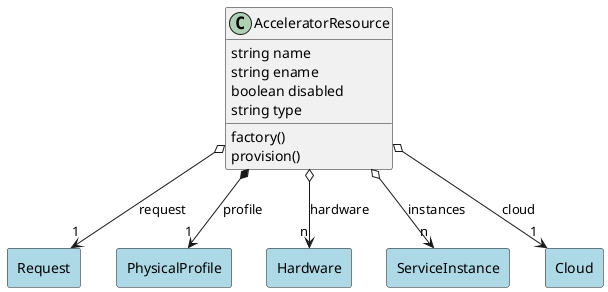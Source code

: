 @startuml

class "AcceleratorResource" as Model {
 string name
 string ename
 boolean disabled
 string type

 factory()
 provision()
 
}

rectangle "Request" as Request #lightblue {
}

Model o--> "1" Request : request


rectangle "PhysicalProfile" as PhysicalProfile #lightblue {
}

Model *--> "1" PhysicalProfile : profile


rectangle "Hardware" as Hardware #lightblue {
}

Model o--> "n" Hardware : hardware


rectangle "ServiceInstance" as ServiceInstance #lightblue {
}

Model o--> "n" ServiceInstance : instances


rectangle "Cloud" as Cloud #lightblue {
}

Model o--> "1" Cloud : cloud





@enduml
